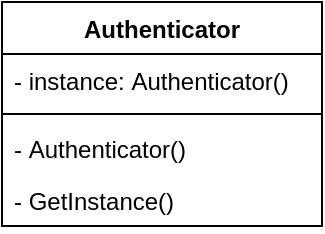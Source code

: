 <mxfile version="24.4.0" type="device">
  <diagram name="Страница — 1" id="xCJI81NXUR52kyHIdt8Y">
    <mxGraphModel dx="1075" dy="442" grid="1" gridSize="10" guides="1" tooltips="1" connect="1" arrows="1" fold="1" page="1" pageScale="1" pageWidth="827" pageHeight="1169" math="0" shadow="0">
      <root>
        <mxCell id="0" />
        <mxCell id="1" parent="0" />
        <mxCell id="kuIxmWR3jHZlAAaXUytz-1" value="Authenticator" style="swimlane;fontStyle=1;align=center;verticalAlign=top;childLayout=stackLayout;horizontal=1;startSize=26;horizontalStack=0;resizeParent=1;resizeParentMax=0;resizeLast=0;collapsible=1;marginBottom=0;whiteSpace=wrap;html=1;" vertex="1" parent="1">
          <mxGeometry x="180" y="40" width="160" height="112" as="geometry" />
        </mxCell>
        <mxCell id="kuIxmWR3jHZlAAaXUytz-2" value="-&amp;nbsp;&lt;span style=&quot;text-align: center;&quot;&gt;instance:&lt;/span&gt;&lt;span style=&quot;text-align: center;&quot;&gt;&amp;nbsp;&lt;/span&gt;&lt;span style=&quot;text-align: center;&quot;&gt;Authenticator()&lt;/span&gt;" style="text;strokeColor=none;fillColor=none;align=left;verticalAlign=top;spacingLeft=4;spacingRight=4;overflow=hidden;rotatable=0;points=[[0,0.5],[1,0.5]];portConstraint=eastwest;whiteSpace=wrap;html=1;" vertex="1" parent="kuIxmWR3jHZlAAaXUytz-1">
          <mxGeometry y="26" width="160" height="26" as="geometry" />
        </mxCell>
        <mxCell id="kuIxmWR3jHZlAAaXUytz-3" value="" style="line;strokeWidth=1;fillColor=none;align=left;verticalAlign=middle;spacingTop=-1;spacingLeft=3;spacingRight=3;rotatable=0;labelPosition=right;points=[];portConstraint=eastwest;strokeColor=inherit;" vertex="1" parent="kuIxmWR3jHZlAAaXUytz-1">
          <mxGeometry y="52" width="160" height="8" as="geometry" />
        </mxCell>
        <mxCell id="kuIxmWR3jHZlAAaXUytz-5" value="-&amp;nbsp;&lt;span style=&quot;text-align: center;&quot;&gt;Authenticator()&lt;/span&gt;" style="text;strokeColor=none;fillColor=none;align=left;verticalAlign=top;spacingLeft=4;spacingRight=4;overflow=hidden;rotatable=0;points=[[0,0.5],[1,0.5]];portConstraint=eastwest;whiteSpace=wrap;html=1;" vertex="1" parent="kuIxmWR3jHZlAAaXUytz-1">
          <mxGeometry y="60" width="160" height="26" as="geometry" />
        </mxCell>
        <mxCell id="kuIxmWR3jHZlAAaXUytz-4" value="- GetInstance&lt;span style=&quot;text-align: center;&quot;&gt;()&lt;/span&gt;" style="text;strokeColor=none;fillColor=none;align=left;verticalAlign=top;spacingLeft=4;spacingRight=4;overflow=hidden;rotatable=0;points=[[0,0.5],[1,0.5]];portConstraint=eastwest;whiteSpace=wrap;html=1;" vertex="1" parent="kuIxmWR3jHZlAAaXUytz-1">
          <mxGeometry y="86" width="160" height="26" as="geometry" />
        </mxCell>
      </root>
    </mxGraphModel>
  </diagram>
</mxfile>
